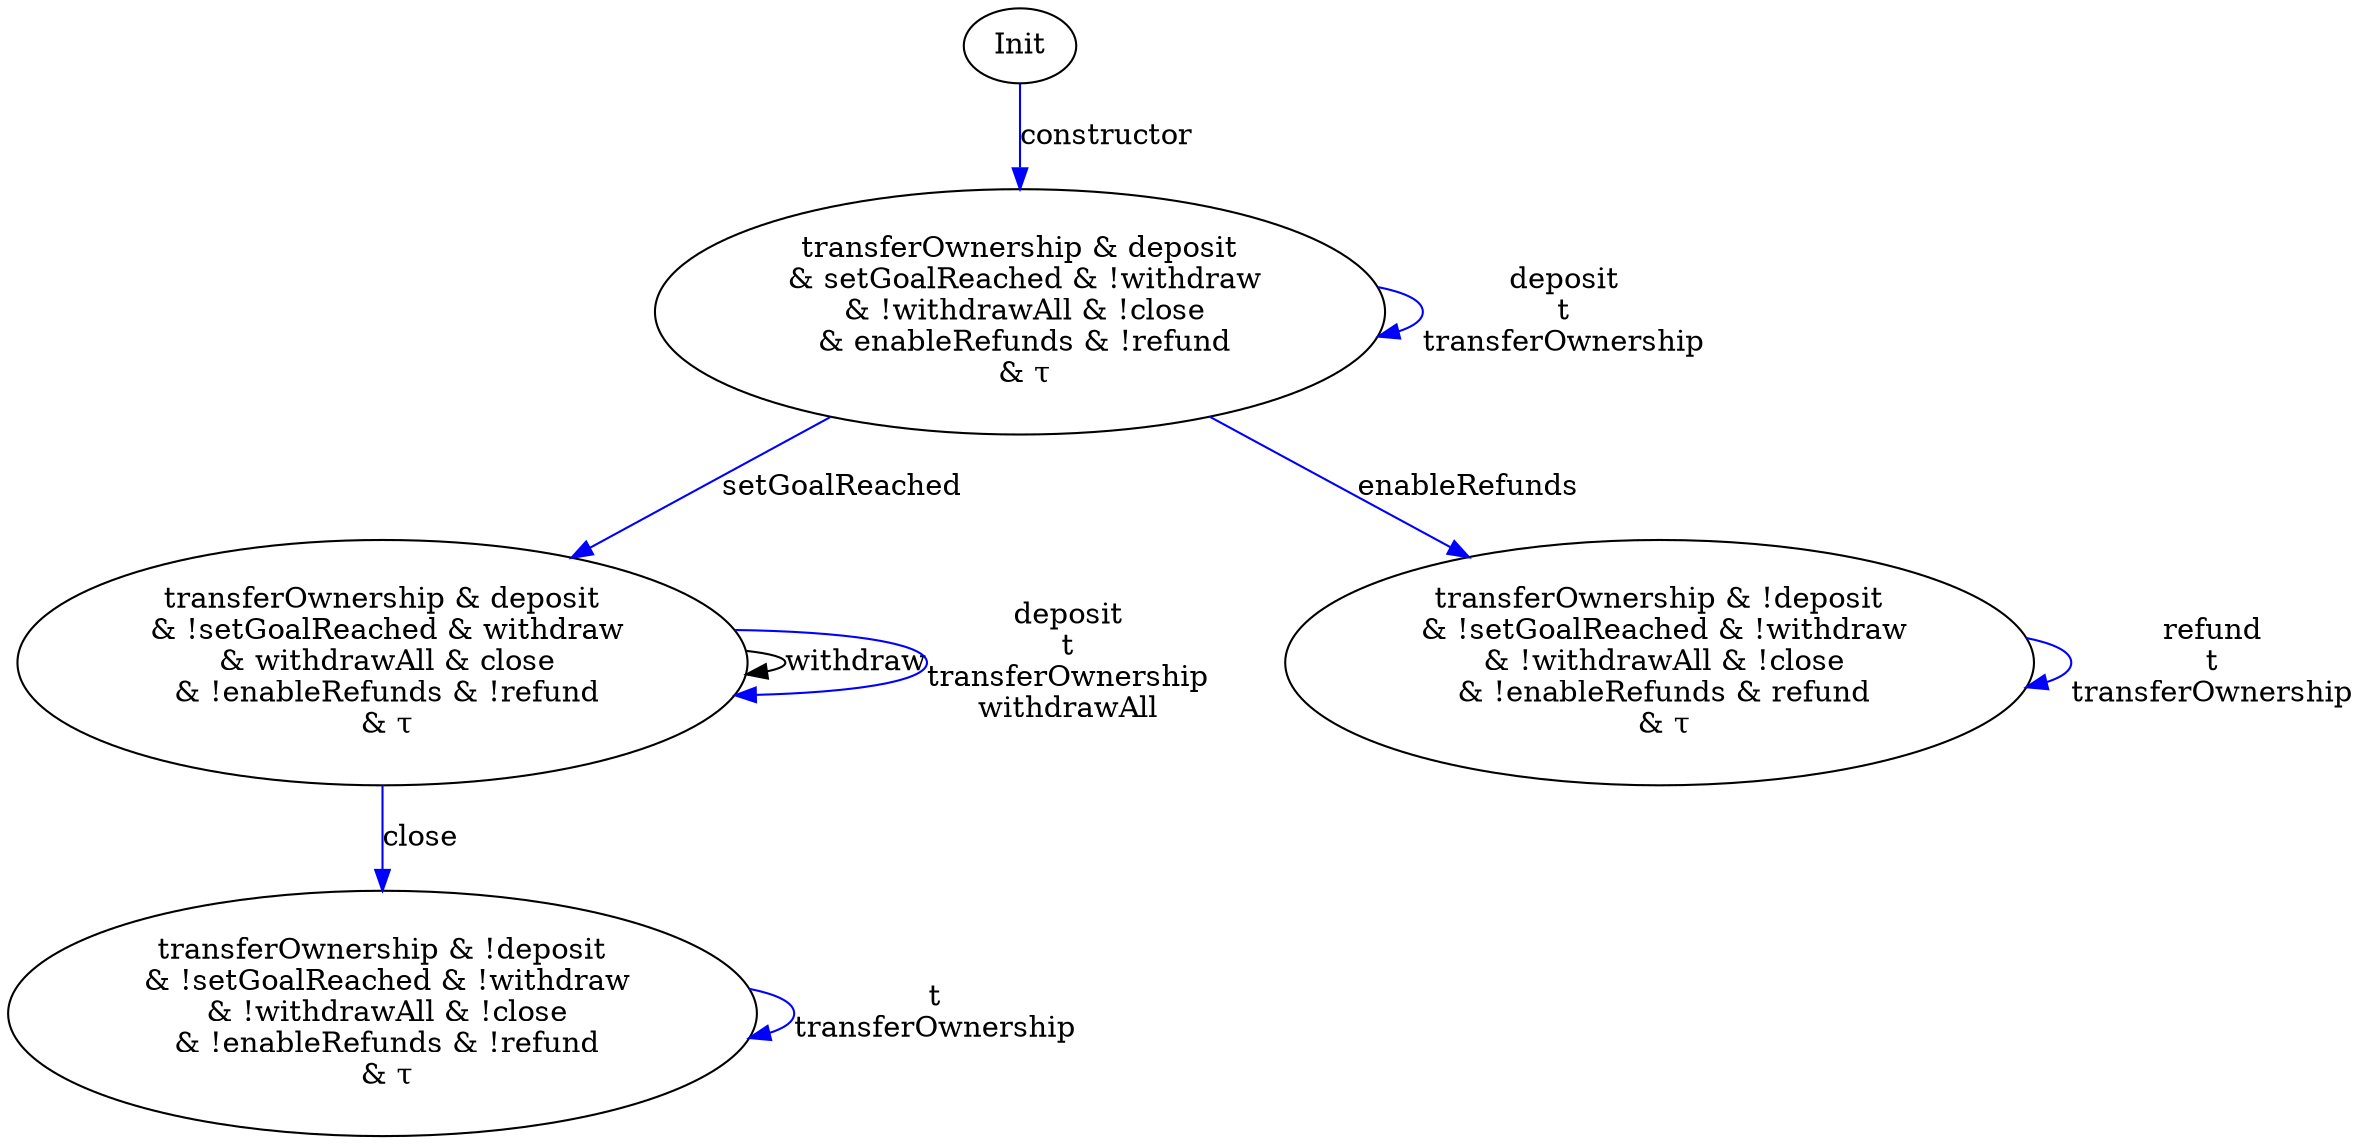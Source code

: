 digraph {
S00 [label="Init"]
S116 [label="transferOwnership & deposit\n & !setGoalReached & withdraw\n & withdrawAll & close\n & !enableRefunds & !refund\n & τ"]
S174 [label="transferOwnership & deposit\n & setGoalReached & !withdraw\n & !withdrawAll & !close\n & enableRefunds & !refund\n & τ"]
S401 [label="transferOwnership & !deposit\n & !setGoalReached & !withdraw\n & !withdrawAll & !close\n & !enableRefunds & refund\n & τ"]
S475 [label="transferOwnership & !deposit\n & !setGoalReached & !withdraw\n & !withdrawAll & !close\n & !enableRefunds & !refund\n & τ"]

S116->S116 [label="withdraw", style="", color="black"]
S174->S116 [label="setGoalReached", style="", color="blue"]
S174->S401 [label="enableRefunds", style="", color="blue"]
S174->S174 [label="deposit\nt\ntransferOwnership", style="", color="blue"]
S475->S475 [label="t\ntransferOwnership", style="", color="blue"]
S116->S475 [label="close", style="", color="blue"]
S116->S116 [label="deposit\nt\ntransferOwnership\nwithdrawAll", style="", color="blue"]
S401->S401 [label="refund\nt\ntransferOwnership", style="", color="blue"]
S00->S174 [label="constructor", style="", color="blue"]
}
